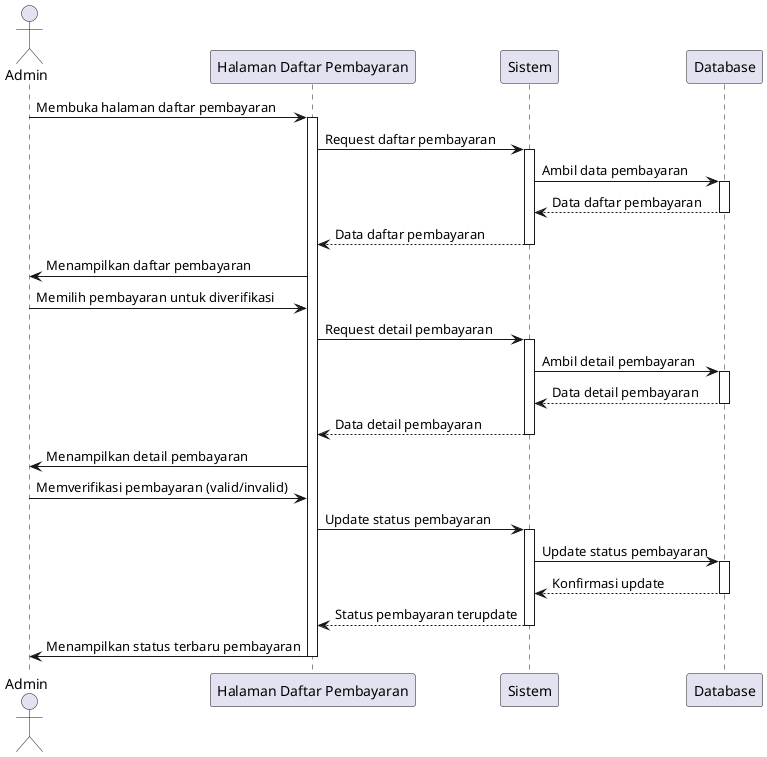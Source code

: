 @startuml
actor Admin
participant "Halaman Daftar Pembayaran" as PaymentList
participant "Sistem" as System
participant "Database" as DB

Admin -> PaymentList : Membuka halaman daftar pembayaran
activate PaymentList
PaymentList -> System : Request daftar pembayaran
activate System
System -> DB : Ambil data pembayaran
activate DB
DB --> System : Data daftar pembayaran
deactivate DB
System --> PaymentList : Data daftar pembayaran
deactivate System
PaymentList -> Admin : Menampilkan daftar pembayaran

Admin -> PaymentList : Memilih pembayaran untuk diverifikasi
PaymentList -> System : Request detail pembayaran
activate System
System -> DB : Ambil detail pembayaran
activate DB
DB --> System : Data detail pembayaran
deactivate DB
System --> PaymentList : Data detail pembayaran
deactivate System
PaymentList -> Admin : Menampilkan detail pembayaran

Admin -> PaymentList : Memverifikasi pembayaran (valid/invalid)
PaymentList -> System : Update status pembayaran
activate System
System -> DB : Update status pembayaran
activate DB
DB --> System : Konfirmasi update
deactivate DB
System --> PaymentList : Status pembayaran terupdate
deactivate System
PaymentList -> Admin : Menampilkan status terbaru pembayaran
deactivate PaymentList

@enduml
